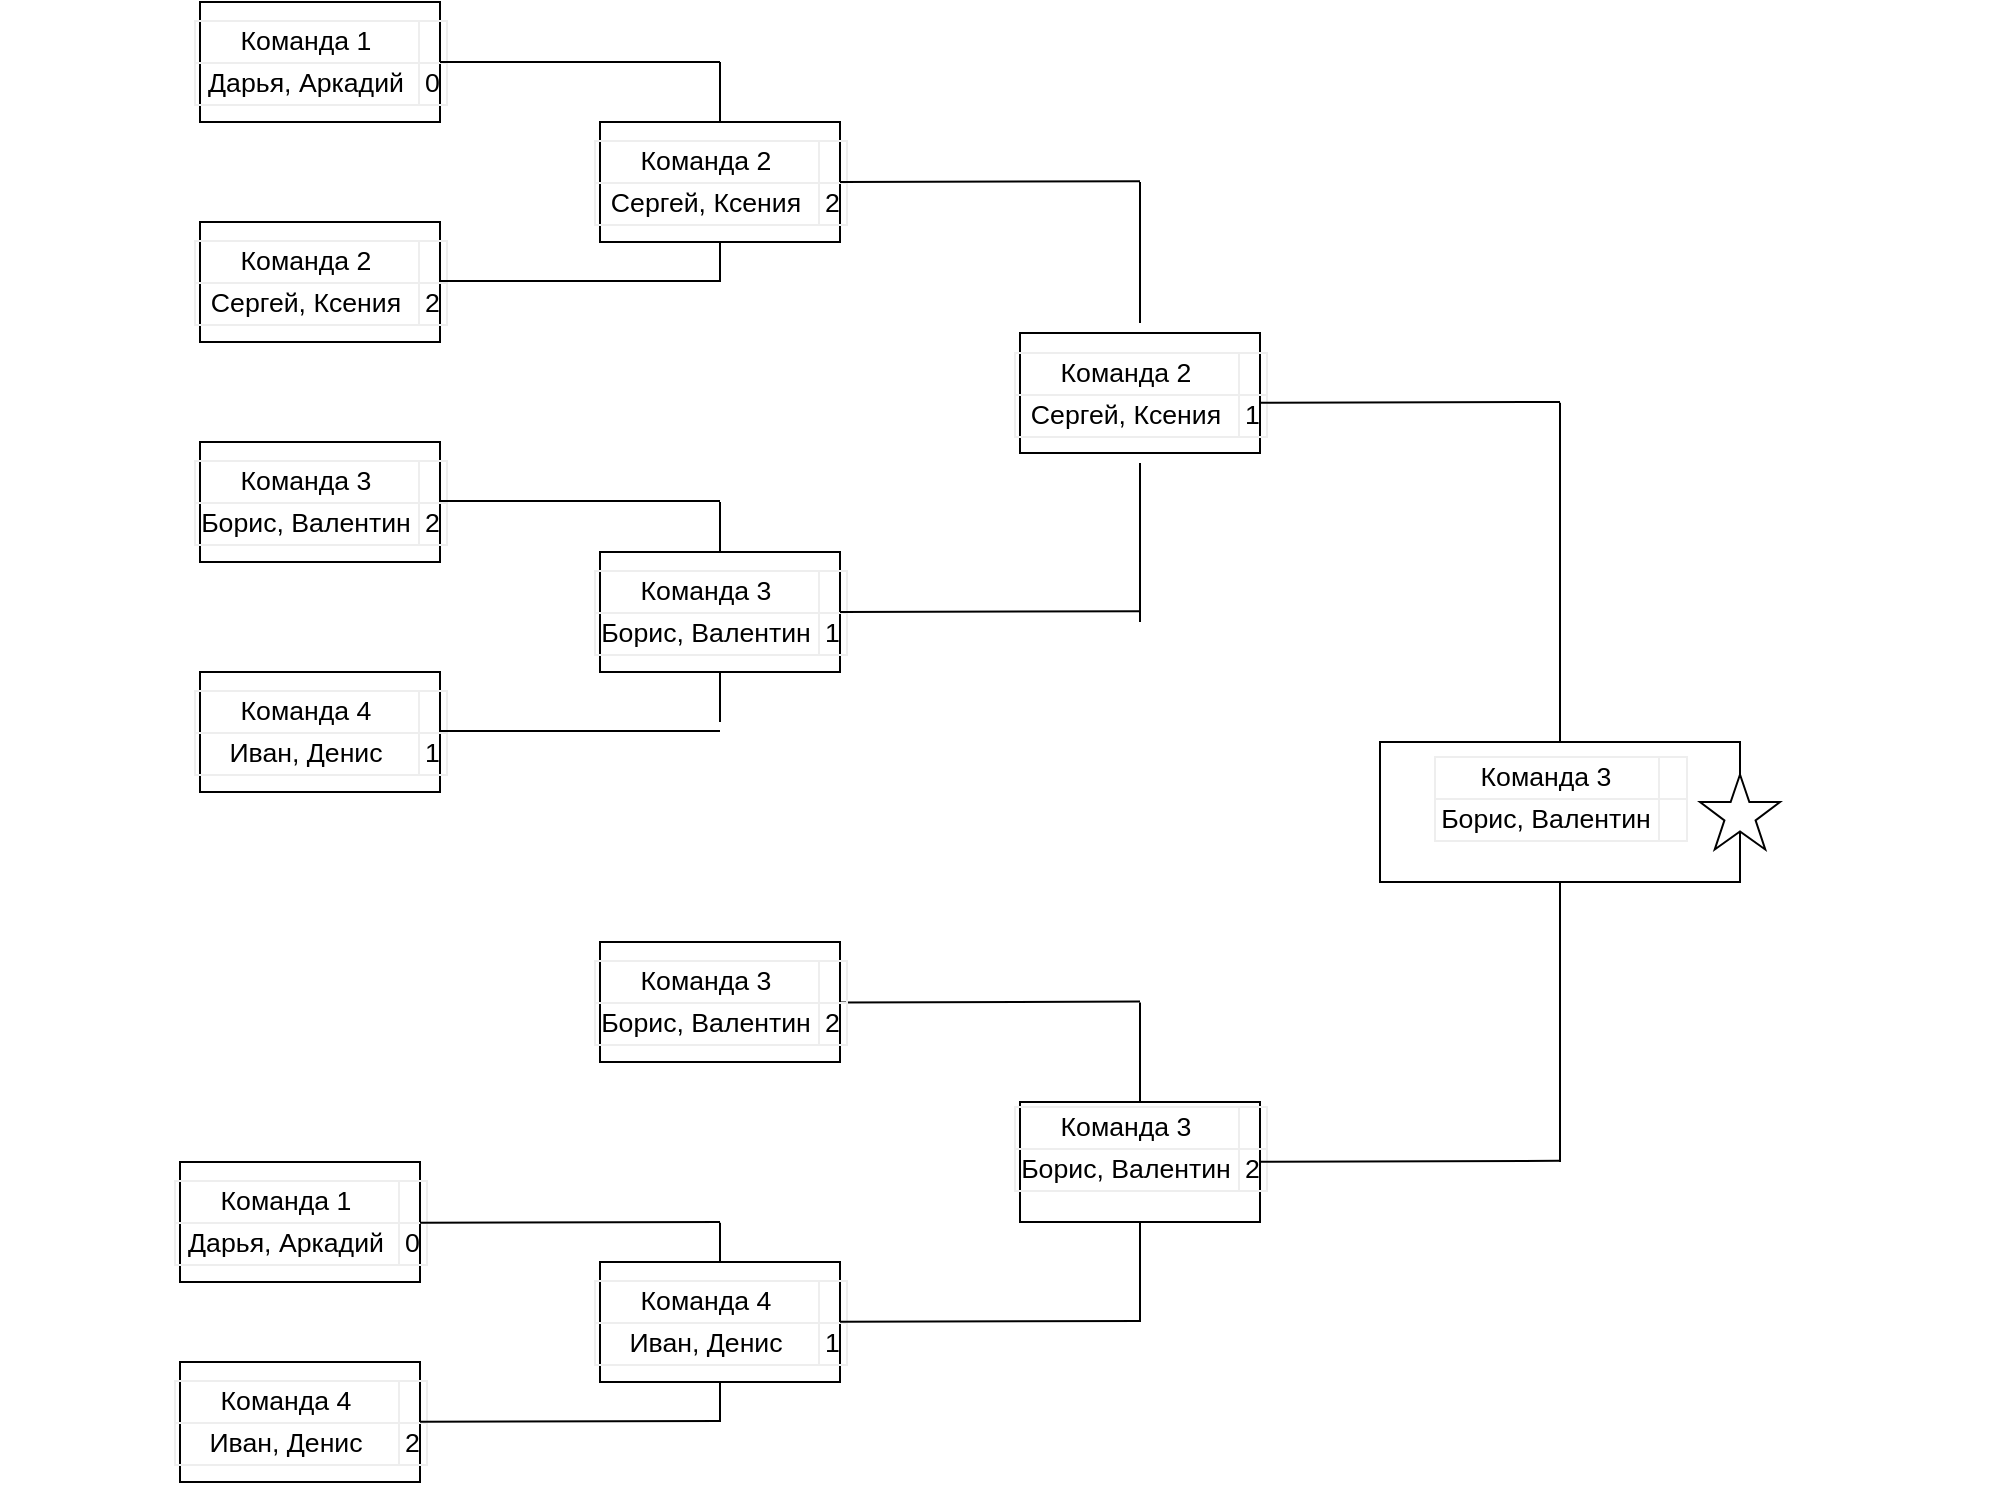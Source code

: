 <mxfile version="20.6.0" type="github">
  <diagram id="Yr7s-QWioUc8-iMmHpMV" name="Страница 1">
    <mxGraphModel dx="1673" dy="848" grid="1" gridSize="10" guides="1" tooltips="1" connect="1" arrows="1" fold="1" page="1" pageScale="1" pageWidth="827" pageHeight="1169" math="0" shadow="0">
      <root>
        <mxCell id="0" />
        <mxCell id="1" parent="0" />
        <mxCell id="2BTD2QdhYIqXiYjfE8cA-1" value="&lt;table style=&quot;table-layout:fixed;font-size:10pt;font-family:Arial;width:0px;border-collapse:collapse;border:none&quot; dir=&quot;ltr&quot; cellspacing=&quot;0&quot; cellpadding=&quot;0&quot; border=&quot;1&quot;&gt;&lt;colgroup&gt;&lt;col width=&quot;112&quot;&gt;&lt;col width=&quot;14&quot;&gt;&lt;/colgroup&gt;&lt;tbody&gt;&lt;tr style=&quot;height:21px;&quot;&gt;&lt;td data-sheets-value=&quot;{&amp;quot;1&amp;quot;:2,&amp;quot;2&amp;quot;:&amp;quot;Команда 1&amp;quot;}&quot; style=&quot;overflow:hidden;padding:2px 3px 2px 3px;vertical-align:bottom;&quot;&gt;Команда 1&lt;/td&gt;&lt;td style=&quot;overflow:hidden;padding:2px 3px 2px 3px;vertical-align:bottom;&quot;&gt;&lt;br&gt;&lt;/td&gt;&lt;/tr&gt;&lt;tr style=&quot;height:21px;&quot;&gt;&lt;td data-sheets-value=&quot;{&amp;quot;1&amp;quot;:2,&amp;quot;2&amp;quot;:&amp;quot;Дарья, Аркадий&amp;quot;}&quot; style=&quot;overflow:hidden;padding:2px 3px 2px 3px;vertical-align:bottom;&quot;&gt;Дарья, Аркадий&lt;/td&gt;&lt;td data-sheets-value=&quot;{&amp;quot;1&amp;quot;:3,&amp;quot;3&amp;quot;:0}&quot; style=&quot;overflow:hidden;padding:2px 3px 2px 3px;vertical-align:bottom;text-align:right;&quot;&gt;0&lt;/td&gt;&lt;/tr&gt;&lt;/tbody&gt;&lt;/table&gt;" style="rounded=0;whiteSpace=wrap;html=1;" parent="1" vertex="1">
          <mxGeometry x="230" y="250" width="120" height="60" as="geometry" />
        </mxCell>
        <mxCell id="2BTD2QdhYIqXiYjfE8cA-2" value="&lt;table style=&quot;table-layout:fixed;font-size:10pt;font-family:Arial;width:0px;border-collapse:collapse;border:none&quot; dir=&quot;ltr&quot; cellspacing=&quot;0&quot; cellpadding=&quot;0&quot; border=&quot;1&quot;&gt;&lt;colgroup&gt;&lt;col width=&quot;112&quot;&gt;&lt;col width=&quot;14&quot;&gt;&lt;/colgroup&gt;&lt;tbody&gt;&lt;tr style=&quot;height:21px;&quot;&gt;&lt;td data-sheets-value=&quot;{&amp;quot;1&amp;quot;:2,&amp;quot;2&amp;quot;:&amp;quot;Команда 2&amp;quot;}&quot; style=&quot;overflow:hidden;padding:2px 3px 2px 3px;vertical-align:bottom;&quot;&gt;Команда 2&lt;/td&gt;&lt;td style=&quot;overflow:hidden;padding:2px 3px 2px 3px;vertical-align:bottom;&quot;&gt;&lt;br&gt;&lt;/td&gt;&lt;/tr&gt;&lt;tr style=&quot;height:21px;&quot;&gt;&lt;td data-sheets-value=&quot;{&amp;quot;1&amp;quot;:2,&amp;quot;2&amp;quot;:&amp;quot;Сергей, Ксения&amp;quot;}&quot; style=&quot;overflow:hidden;padding:2px 3px 2px 3px;vertical-align:bottom;&quot;&gt;Сергей, Ксения&lt;/td&gt;&lt;td data-sheets-value=&quot;{&amp;quot;1&amp;quot;:3,&amp;quot;3&amp;quot;:2}&quot; style=&quot;overflow:hidden;padding:2px 3px 2px 3px;vertical-align:bottom;text-align:right;&quot;&gt;2&lt;/td&gt;&lt;/tr&gt;&lt;/tbody&gt;&lt;/table&gt;" style="rounded=0;whiteSpace=wrap;html=1;" parent="1" vertex="1">
          <mxGeometry x="230" y="360" width="120" height="60" as="geometry" />
        </mxCell>
        <mxCell id="2BTD2QdhYIqXiYjfE8cA-3" value="&lt;table style=&quot;table-layout:fixed;font-size:10pt;font-family:Arial;width:0px;border-collapse:collapse;border:none&quot; dir=&quot;ltr&quot; cellspacing=&quot;0&quot; cellpadding=&quot;0&quot; border=&quot;1&quot;&gt;&lt;colgroup&gt;&lt;col width=&quot;112&quot;&gt;&lt;col width=&quot;14&quot;&gt;&lt;/colgroup&gt;&lt;tbody&gt;&lt;tr style=&quot;height:21px;&quot;&gt;&lt;td data-sheets-value=&quot;{&amp;quot;1&amp;quot;:2,&amp;quot;2&amp;quot;:&amp;quot;Команда 3&amp;quot;}&quot; style=&quot;overflow:hidden;padding:2px 3px 2px 3px;vertical-align:bottom;&quot;&gt;Команда 3&lt;/td&gt;&lt;td style=&quot;overflow:hidden;padding:2px 3px 2px 3px;vertical-align:bottom;&quot;&gt;&lt;br&gt;&lt;/td&gt;&lt;/tr&gt;&lt;tr style=&quot;height:21px;&quot;&gt;&lt;td data-sheets-value=&quot;{&amp;quot;1&amp;quot;:2,&amp;quot;2&amp;quot;:&amp;quot;Борис, Валентин&amp;quot;}&quot; style=&quot;overflow:hidden;padding:2px 3px 2px 3px;vertical-align:bottom;&quot;&gt;Борис, Валентин&lt;/td&gt;&lt;td data-sheets-value=&quot;{&amp;quot;1&amp;quot;:3,&amp;quot;3&amp;quot;:2}&quot; style=&quot;overflow:hidden;padding:2px 3px 2px 3px;vertical-align:bottom;text-align:right;&quot;&gt;2&lt;/td&gt;&lt;/tr&gt;&lt;/tbody&gt;&lt;/table&gt;" style="rounded=0;whiteSpace=wrap;html=1;" parent="1" vertex="1">
          <mxGeometry x="230" y="470" width="120" height="60" as="geometry" />
        </mxCell>
        <mxCell id="2BTD2QdhYIqXiYjfE8cA-4" value="&lt;table style=&quot;table-layout:fixed;font-size:10pt;font-family:Arial;width:0px;border-collapse:collapse;border:none&quot; dir=&quot;ltr&quot; cellspacing=&quot;0&quot; cellpadding=&quot;0&quot; border=&quot;1&quot;&gt;&lt;colgroup&gt;&lt;col width=&quot;112&quot;&gt;&lt;col width=&quot;14&quot;&gt;&lt;/colgroup&gt;&lt;tbody&gt;&lt;tr style=&quot;height:21px;&quot;&gt;&lt;td data-sheets-value=&quot;{&amp;quot;1&amp;quot;:2,&amp;quot;2&amp;quot;:&amp;quot;Команда 4&amp;quot;}&quot; style=&quot;overflow:hidden;padding:2px 3px 2px 3px;vertical-align:bottom;&quot;&gt;Команда 4&lt;/td&gt;&lt;td style=&quot;overflow:hidden;padding:2px 3px 2px 3px;vertical-align:bottom;&quot;&gt;&lt;br&gt;&lt;/td&gt;&lt;/tr&gt;&lt;tr style=&quot;height:21px;&quot;&gt;&lt;td data-sheets-value=&quot;{&amp;quot;1&amp;quot;:2,&amp;quot;2&amp;quot;:&amp;quot;Иван, Денис&amp;quot;}&quot; style=&quot;overflow:hidden;padding:2px 3px 2px 3px;vertical-align:bottom;&quot;&gt;Иван, Денис&lt;/td&gt;&lt;td data-sheets-value=&quot;{&amp;quot;1&amp;quot;:3,&amp;quot;3&amp;quot;:1}&quot; style=&quot;overflow:hidden;padding:2px 3px 2px 3px;vertical-align:bottom;text-align:right;&quot;&gt;1&lt;/td&gt;&lt;/tr&gt;&lt;/tbody&gt;&lt;/table&gt;" style="rounded=0;whiteSpace=wrap;html=1;" parent="1" vertex="1">
          <mxGeometry x="230" y="585" width="120" height="60" as="geometry" />
        </mxCell>
        <mxCell id="2BTD2QdhYIqXiYjfE8cA-5" value="" style="endArrow=none;html=1;rounded=0;exitX=1;exitY=0.5;exitDx=0;exitDy=0;" parent="1" source="2BTD2QdhYIqXiYjfE8cA-1" edge="1">
          <mxGeometry width="50" height="50" relative="1" as="geometry">
            <mxPoint x="450" y="280" as="sourcePoint" />
            <mxPoint x="490" y="280" as="targetPoint" />
          </mxGeometry>
        </mxCell>
        <mxCell id="2BTD2QdhYIqXiYjfE8cA-6" value="" style="endArrow=none;html=1;rounded=0;exitX=1;exitY=0.5;exitDx=0;exitDy=0;" parent="1" edge="1">
          <mxGeometry width="50" height="50" relative="1" as="geometry">
            <mxPoint x="350" y="614.5" as="sourcePoint" />
            <mxPoint x="490" y="614.5" as="targetPoint" />
          </mxGeometry>
        </mxCell>
        <mxCell id="2BTD2QdhYIqXiYjfE8cA-7" value="" style="endArrow=none;html=1;rounded=0;exitX=1;exitY=0.5;exitDx=0;exitDy=0;" parent="1" edge="1">
          <mxGeometry width="50" height="50" relative="1" as="geometry">
            <mxPoint x="350" y="499.5" as="sourcePoint" />
            <mxPoint x="490" y="499.5" as="targetPoint" />
          </mxGeometry>
        </mxCell>
        <mxCell id="2BTD2QdhYIqXiYjfE8cA-8" value="" style="endArrow=none;html=1;rounded=0;exitX=1;exitY=0.5;exitDx=0;exitDy=0;" parent="1" edge="1">
          <mxGeometry width="50" height="50" relative="1" as="geometry">
            <mxPoint x="350" y="389.5" as="sourcePoint" />
            <mxPoint x="490" y="389.5" as="targetPoint" />
          </mxGeometry>
        </mxCell>
        <mxCell id="2BTD2QdhYIqXiYjfE8cA-9" value="&lt;table style=&quot;table-layout:fixed;font-size:10pt;font-family:Arial;width:0px;border-collapse:collapse;border:none&quot; dir=&quot;ltr&quot; cellspacing=&quot;0&quot; cellpadding=&quot;0&quot; border=&quot;1&quot;&gt;&lt;colgroup&gt;&lt;col width=&quot;112&quot;&gt;&lt;col width=&quot;14&quot;&gt;&lt;/colgroup&gt;&lt;tbody&gt;&lt;tr style=&quot;height:21px;&quot;&gt;&lt;td data-sheets-value=&quot;{&amp;quot;1&amp;quot;:2,&amp;quot;2&amp;quot;:&amp;quot;Команда 2&amp;quot;}&quot; style=&quot;overflow:hidden;padding:2px 3px 2px 3px;vertical-align:bottom;&quot;&gt;Команда 2&lt;/td&gt;&lt;td style=&quot;overflow:hidden;padding:2px 3px 2px 3px;vertical-align:bottom;&quot;&gt;&lt;br&gt;&lt;/td&gt;&lt;/tr&gt;&lt;tr style=&quot;height:21px;&quot;&gt;&lt;td data-sheets-value=&quot;{&amp;quot;1&amp;quot;:2,&amp;quot;2&amp;quot;:&amp;quot;Сергей, Ксения&amp;quot;}&quot; style=&quot;overflow:hidden;padding:2px 3px 2px 3px;vertical-align:bottom;&quot;&gt;Сергей, Ксения&lt;/td&gt;&lt;td data-sheets-value=&quot;{&amp;quot;1&amp;quot;:3,&amp;quot;3&amp;quot;:2}&quot; style=&quot;overflow:hidden;padding:2px 3px 2px 3px;vertical-align:bottom;text-align:right;&quot;&gt;2&lt;br&gt;&lt;/td&gt;&lt;/tr&gt;&lt;/tbody&gt;&lt;/table&gt;" style="rounded=0;whiteSpace=wrap;html=1;" parent="1" vertex="1">
          <mxGeometry x="430" y="310" width="120" height="60" as="geometry" />
        </mxCell>
        <mxCell id="2BTD2QdhYIqXiYjfE8cA-10" value="&lt;table style=&quot;table-layout:fixed;font-size:10pt;font-family:Arial;width:0px;border-collapse:collapse;border:none&quot; dir=&quot;ltr&quot; cellspacing=&quot;0&quot; cellpadding=&quot;0&quot; border=&quot;1&quot;&gt;&lt;colgroup&gt;&lt;col width=&quot;112&quot;&gt;&lt;col width=&quot;14&quot;&gt;&lt;/colgroup&gt;&lt;tbody&gt;&lt;tr style=&quot;height:21px;&quot;&gt;&lt;td data-sheets-value=&quot;{&amp;quot;1&amp;quot;:2,&amp;quot;2&amp;quot;:&amp;quot;Команда 3&amp;quot;}&quot; style=&quot;overflow:hidden;padding:2px 3px 2px 3px;vertical-align:bottom;&quot;&gt;Команда 3&lt;/td&gt;&lt;td style=&quot;overflow:hidden;padding:2px 3px 2px 3px;vertical-align:bottom;&quot;&gt;&lt;br&gt;&lt;/td&gt;&lt;/tr&gt;&lt;tr style=&quot;height:21px;&quot;&gt;&lt;td data-sheets-value=&quot;{&amp;quot;1&amp;quot;:2,&amp;quot;2&amp;quot;:&amp;quot;Борис, Валентин&amp;quot;}&quot; style=&quot;overflow:hidden;padding:2px 3px 2px 3px;vertical-align:bottom;&quot;&gt;Борис, Валентин&lt;/td&gt;&lt;td data-sheets-value=&quot;{&amp;quot;1&amp;quot;:3,&amp;quot;3&amp;quot;:2}&quot; style=&quot;overflow:hidden;padding:2px 3px 2px 3px;vertical-align:bottom;text-align:right;&quot;&gt;1&lt;br&gt;&lt;/td&gt;&lt;/tr&gt;&lt;/tbody&gt;&lt;/table&gt;" style="rounded=0;whiteSpace=wrap;html=1;" parent="1" vertex="1">
          <mxGeometry x="430" y="525" width="120" height="60" as="geometry" />
        </mxCell>
        <mxCell id="2BTD2QdhYIqXiYjfE8cA-11" value="" style="endArrow=none;html=1;rounded=0;entryX=0.5;entryY=1;entryDx=0;entryDy=0;" parent="1" target="2BTD2QdhYIqXiYjfE8cA-9" edge="1">
          <mxGeometry width="50" height="50" relative="1" as="geometry">
            <mxPoint x="490" y="390" as="sourcePoint" />
            <mxPoint x="520" y="440" as="targetPoint" />
          </mxGeometry>
        </mxCell>
        <mxCell id="2BTD2QdhYIqXiYjfE8cA-14" value="" style="endArrow=none;html=1;rounded=0;exitX=0.5;exitY=0;exitDx=0;exitDy=0;" parent="1" source="2BTD2QdhYIqXiYjfE8cA-9" edge="1">
          <mxGeometry width="50" height="50" relative="1" as="geometry">
            <mxPoint x="470" y="490" as="sourcePoint" />
            <mxPoint x="490" y="280" as="targetPoint" />
          </mxGeometry>
        </mxCell>
        <mxCell id="2BTD2QdhYIqXiYjfE8cA-15" value="" style="endArrow=none;html=1;rounded=0;entryX=0.5;entryY=0;entryDx=0;entryDy=0;" parent="1" edge="1" target="2BTD2QdhYIqXiYjfE8cA-10">
          <mxGeometry width="50" height="50" relative="1" as="geometry">
            <mxPoint x="490" y="500" as="sourcePoint" />
            <mxPoint x="490" y="520" as="targetPoint" />
          </mxGeometry>
        </mxCell>
        <mxCell id="2BTD2QdhYIqXiYjfE8cA-19" value="" style="endArrow=none;html=1;rounded=0;entryX=0.5;entryY=1;entryDx=0;entryDy=0;" parent="1" edge="1" target="2BTD2QdhYIqXiYjfE8cA-10">
          <mxGeometry width="50" height="50" relative="1" as="geometry">
            <mxPoint x="490" y="610" as="sourcePoint" />
            <mxPoint x="490" y="590" as="targetPoint" />
          </mxGeometry>
        </mxCell>
        <mxCell id="2BTD2QdhYIqXiYjfE8cA-22" value="" style="endArrow=none;html=1;rounded=0;exitX=1;exitY=0.5;exitDx=0;exitDy=0;" parent="1" source="2BTD2QdhYIqXiYjfE8cA-10" edge="1">
          <mxGeometry width="50" height="50" relative="1" as="geometry">
            <mxPoint x="560" y="554.58" as="sourcePoint" />
            <mxPoint x="700" y="554.58" as="targetPoint" />
          </mxGeometry>
        </mxCell>
        <mxCell id="2BTD2QdhYIqXiYjfE8cA-23" value="" style="endArrow=none;html=1;rounded=0;exitX=1;exitY=0.5;exitDx=0;exitDy=0;" parent="1" source="2BTD2QdhYIqXiYjfE8cA-9" edge="1">
          <mxGeometry width="50" height="50" relative="1" as="geometry">
            <mxPoint x="560" y="339.58" as="sourcePoint" />
            <mxPoint x="700" y="339.58" as="targetPoint" />
          </mxGeometry>
        </mxCell>
        <mxCell id="2BTD2QdhYIqXiYjfE8cA-24" value="&lt;table style=&quot;table-layout:fixed;font-size:10pt;font-family:Arial;width:0px;border-collapse:collapse;border:none&quot; dir=&quot;ltr&quot; cellspacing=&quot;0&quot; cellpadding=&quot;0&quot; border=&quot;1&quot;&gt;&lt;colgroup&gt;&lt;col width=&quot;112&quot;&gt;&lt;col width=&quot;14&quot;&gt;&lt;/colgroup&gt;&lt;tbody&gt;&lt;tr style=&quot;height:21px;&quot;&gt;&lt;td data-sheets-value=&quot;{&amp;quot;1&amp;quot;:2,&amp;quot;2&amp;quot;:&amp;quot;Команда 2&amp;quot;}&quot; style=&quot;overflow:hidden;padding:2px 3px 2px 3px;vertical-align:bottom;&quot;&gt;Команда 2&lt;/td&gt;&lt;td style=&quot;overflow:hidden;padding:2px 3px 2px 3px;vertical-align:bottom;&quot;&gt;&lt;br&gt;&lt;/td&gt;&lt;/tr&gt;&lt;tr style=&quot;height:21px;&quot;&gt;&lt;td data-sheets-value=&quot;{&amp;quot;1&amp;quot;:2,&amp;quot;2&amp;quot;:&amp;quot;Сергей, Ксения&amp;quot;}&quot; style=&quot;overflow:hidden;padding:2px 3px 2px 3px;vertical-align:bottom;&quot;&gt;Сергей, Ксения&lt;/td&gt;&lt;td data-sheets-value=&quot;{&amp;quot;1&amp;quot;:3,&amp;quot;3&amp;quot;:2}&quot; style=&quot;overflow:hidden;padding:2px 3px 2px 3px;vertical-align:bottom;text-align:right;&quot;&gt;1&lt;br&gt;&lt;/td&gt;&lt;/tr&gt;&lt;/tbody&gt;&lt;/table&gt;" style="rounded=0;whiteSpace=wrap;html=1;" parent="1" vertex="1">
          <mxGeometry x="640" y="415.5" width="120" height="60" as="geometry" />
        </mxCell>
        <mxCell id="2BTD2QdhYIqXiYjfE8cA-25" value="" style="endArrow=none;html=1;rounded=0;" parent="1" edge="1">
          <mxGeometry width="50" height="50" relative="1" as="geometry">
            <mxPoint x="700" y="340" as="sourcePoint" />
            <mxPoint x="700" y="410.5" as="targetPoint" />
          </mxGeometry>
        </mxCell>
        <mxCell id="2BTD2QdhYIqXiYjfE8cA-26" value="" style="endArrow=none;html=1;rounded=0;" parent="1" edge="1">
          <mxGeometry width="50" height="50" relative="1" as="geometry">
            <mxPoint x="700" y="560" as="sourcePoint" />
            <mxPoint x="700" y="480.5" as="targetPoint" />
          </mxGeometry>
        </mxCell>
        <mxCell id="2BTD2QdhYIqXiYjfE8cA-27" value="&amp;nbsp;" style="text;whiteSpace=wrap;html=1;" parent="1" vertex="1">
          <mxGeometry x="850" y="290" width="40" height="40" as="geometry" />
        </mxCell>
        <mxCell id="2BTD2QdhYIqXiYjfE8cA-28" value="&lt;table style=&quot;table-layout:fixed;font-size:10pt;font-family:Arial;width:0px;border-collapse:collapse;border:none&quot; dir=&quot;ltr&quot; cellspacing=&quot;0&quot; cellpadding=&quot;0&quot; border=&quot;1&quot;&gt;&lt;colgroup&gt;&lt;col width=&quot;112&quot;&gt;&lt;col width=&quot;14&quot;&gt;&lt;/colgroup&gt;&lt;tbody&gt;&lt;tr style=&quot;height:21px;&quot;&gt;&lt;td data-sheets-value=&quot;{&amp;quot;1&amp;quot;:2,&amp;quot;2&amp;quot;:&amp;quot;Команда 1&amp;quot;}&quot; style=&quot;overflow:hidden;padding:2px 3px 2px 3px;vertical-align:bottom;&quot;&gt;Команда 1&lt;/td&gt;&lt;td style=&quot;overflow:hidden;padding:2px 3px 2px 3px;vertical-align:bottom;&quot;&gt;&lt;br&gt;&lt;/td&gt;&lt;/tr&gt;&lt;tr style=&quot;height:21px;&quot;&gt;&lt;td data-sheets-value=&quot;{&amp;quot;1&amp;quot;:2,&amp;quot;2&amp;quot;:&amp;quot;Дарья, Аркадий&amp;quot;}&quot; style=&quot;overflow:hidden;padding:2px 3px 2px 3px;vertical-align:bottom;&quot;&gt;Дарья, Аркадий&lt;/td&gt;&lt;td data-sheets-value=&quot;{&amp;quot;1&amp;quot;:3,&amp;quot;3&amp;quot;:0}&quot; style=&quot;overflow:hidden;padding:2px 3px 2px 3px;vertical-align:bottom;text-align:right;&quot;&gt;0&lt;br&gt;&lt;/td&gt;&lt;/tr&gt;&lt;/tbody&gt;&lt;/table&gt;" style="rounded=0;whiteSpace=wrap;html=1;" parent="1" vertex="1">
          <mxGeometry x="220" y="830" width="120" height="60" as="geometry" />
        </mxCell>
        <mxCell id="2BTD2QdhYIqXiYjfE8cA-29" value="&lt;table style=&quot;table-layout:fixed;font-size:10pt;font-family:Arial;width:0px;border-collapse:collapse;border:none&quot; dir=&quot;ltr&quot; cellspacing=&quot;0&quot; cellpadding=&quot;0&quot; border=&quot;1&quot;&gt;&lt;colgroup&gt;&lt;col width=&quot;112&quot;&gt;&lt;col width=&quot;14&quot;&gt;&lt;/colgroup&gt;&lt;tbody&gt;&lt;tr style=&quot;height:21px;&quot;&gt;&lt;td data-sheets-value=&quot;{&amp;quot;1&amp;quot;:2,&amp;quot;2&amp;quot;:&amp;quot;Команда 4&amp;quot;}&quot; style=&quot;overflow:hidden;padding:2px 3px 2px 3px;vertical-align:bottom;&quot;&gt;Команда 4&lt;/td&gt;&lt;td style=&quot;overflow:hidden;padding:2px 3px 2px 3px;vertical-align:bottom;&quot;&gt;&lt;br&gt;&lt;/td&gt;&lt;/tr&gt;&lt;tr style=&quot;height:21px;&quot;&gt;&lt;td data-sheets-value=&quot;{&amp;quot;1&amp;quot;:2,&amp;quot;2&amp;quot;:&amp;quot;Иван, Денис&amp;quot;}&quot; style=&quot;overflow:hidden;padding:2px 3px 2px 3px;vertical-align:bottom;&quot;&gt;Иван, Денис&lt;/td&gt;&lt;td data-sheets-value=&quot;{&amp;quot;1&amp;quot;:3,&amp;quot;3&amp;quot;:1}&quot; style=&quot;overflow:hidden;padding:2px 3px 2px 3px;vertical-align:bottom;text-align:right;&quot;&gt;2&lt;br&gt;&lt;/td&gt;&lt;/tr&gt;&lt;/tbody&gt;&lt;/table&gt;" style="rounded=0;whiteSpace=wrap;html=1;" parent="1" vertex="1">
          <mxGeometry x="220" y="930" width="120" height="60" as="geometry" />
        </mxCell>
        <mxCell id="2BTD2QdhYIqXiYjfE8cA-30" value="" style="endArrow=none;html=1;rounded=0;exitX=1;exitY=0.5;exitDx=0;exitDy=0;" parent="1" edge="1">
          <mxGeometry width="50" height="50" relative="1" as="geometry">
            <mxPoint x="340" y="959.92" as="sourcePoint" />
            <mxPoint x="490" y="959.5" as="targetPoint" />
          </mxGeometry>
        </mxCell>
        <mxCell id="2BTD2QdhYIqXiYjfE8cA-31" value="" style="endArrow=none;html=1;rounded=0;exitX=1;exitY=0.5;exitDx=0;exitDy=0;" parent="1" edge="1">
          <mxGeometry width="50" height="50" relative="1" as="geometry">
            <mxPoint x="340" y="860.42" as="sourcePoint" />
            <mxPoint x="490" y="860" as="targetPoint" />
          </mxGeometry>
        </mxCell>
        <mxCell id="2BTD2QdhYIqXiYjfE8cA-33" value="" style="endArrow=none;html=1;rounded=0;" parent="1" edge="1">
          <mxGeometry width="50" height="50" relative="1" as="geometry">
            <mxPoint x="490" y="860.42" as="sourcePoint" />
            <mxPoint x="490" y="890" as="targetPoint" />
          </mxGeometry>
        </mxCell>
        <mxCell id="2BTD2QdhYIqXiYjfE8cA-34" value="" style="endArrow=none;html=1;rounded=0;entryX=0.5;entryY=1;entryDx=0;entryDy=0;" parent="1" edge="1" target="2BTD2QdhYIqXiYjfE8cA-35">
          <mxGeometry width="50" height="50" relative="1" as="geometry">
            <mxPoint x="490" y="960" as="sourcePoint" />
            <mxPoint x="490" y="950" as="targetPoint" />
          </mxGeometry>
        </mxCell>
        <mxCell id="2BTD2QdhYIqXiYjfE8cA-35" value="&lt;table style=&quot;table-layout:fixed;font-size:10pt;font-family:Arial;width:0px;border-collapse:collapse;border:none&quot; dir=&quot;ltr&quot; cellspacing=&quot;0&quot; cellpadding=&quot;0&quot; border=&quot;1&quot;&gt;&lt;colgroup&gt;&lt;col width=&quot;112&quot;&gt;&lt;col width=&quot;14&quot;&gt;&lt;/colgroup&gt;&lt;tbody&gt;&lt;tr style=&quot;height:21px;&quot;&gt;&lt;td data-sheets-value=&quot;{&amp;quot;1&amp;quot;:2,&amp;quot;2&amp;quot;:&amp;quot;Команда 4&amp;quot;}&quot; style=&quot;overflow:hidden;padding:2px 3px 2px 3px;vertical-align:bottom;&quot;&gt;Команда 4&lt;/td&gt;&lt;td style=&quot;overflow:hidden;padding:2px 3px 2px 3px;vertical-align:bottom;&quot;&gt;&lt;br&gt;&lt;/td&gt;&lt;/tr&gt;&lt;tr style=&quot;height:21px;&quot;&gt;&lt;td data-sheets-value=&quot;{&amp;quot;1&amp;quot;:2,&amp;quot;2&amp;quot;:&amp;quot;Иван, Денис&amp;quot;}&quot; style=&quot;overflow:hidden;padding:2px 3px 2px 3px;vertical-align:bottom;&quot;&gt;Иван, Денис&lt;/td&gt;&lt;td data-sheets-value=&quot;{&amp;quot;1&amp;quot;:3,&amp;quot;3&amp;quot;:1}&quot; style=&quot;overflow:hidden;padding:2px 3px 2px 3px;vertical-align:bottom;text-align:right;&quot;&gt;1&lt;br&gt;&lt;/td&gt;&lt;/tr&gt;&lt;/tbody&gt;&lt;/table&gt;" style="rounded=0;whiteSpace=wrap;html=1;" parent="1" vertex="1">
          <mxGeometry x="430" y="880" width="120" height="60" as="geometry" />
        </mxCell>
        <mxCell id="8VfVcRuJm2VkB9UWDhTg-1" value="&amp;nbsp;" style="text;whiteSpace=wrap;html=1;" vertex="1" parent="1">
          <mxGeometry x="430" y="900" width="40" height="40" as="geometry" />
        </mxCell>
        <mxCell id="8VfVcRuJm2VkB9UWDhTg-3" value="" style="endArrow=none;html=1;rounded=0;exitX=1;exitY=0.5;exitDx=0;exitDy=0;" edge="1" parent="1">
          <mxGeometry width="50" height="50" relative="1" as="geometry">
            <mxPoint x="550" y="909.92" as="sourcePoint" />
            <mxPoint x="700" y="909.5" as="targetPoint" />
          </mxGeometry>
        </mxCell>
        <mxCell id="8VfVcRuJm2VkB9UWDhTg-4" value="" style="endArrow=none;html=1;rounded=0;exitX=1;exitY=0.5;exitDx=0;exitDy=0;" edge="1" parent="1">
          <mxGeometry width="50" height="50" relative="1" as="geometry">
            <mxPoint x="550" y="750.21" as="sourcePoint" />
            <mxPoint x="700" y="749.79" as="targetPoint" />
          </mxGeometry>
        </mxCell>
        <mxCell id="8VfVcRuJm2VkB9UWDhTg-5" value="" style="endArrow=none;html=1;rounded=0;entryX=0.5;entryY=0;entryDx=0;entryDy=0;" edge="1" parent="1" target="8VfVcRuJm2VkB9UWDhTg-7">
          <mxGeometry width="50" height="50" relative="1" as="geometry">
            <mxPoint x="700" y="750.21" as="sourcePoint" />
            <mxPoint x="700" y="780" as="targetPoint" />
          </mxGeometry>
        </mxCell>
        <mxCell id="8VfVcRuJm2VkB9UWDhTg-6" value="" style="endArrow=none;html=1;rounded=0;entryX=0.5;entryY=1;entryDx=0;entryDy=0;" edge="1" parent="1" target="8VfVcRuJm2VkB9UWDhTg-7">
          <mxGeometry width="50" height="50" relative="1" as="geometry">
            <mxPoint x="700" y="910" as="sourcePoint" />
            <mxPoint x="700" y="890.71" as="targetPoint" />
          </mxGeometry>
        </mxCell>
        <mxCell id="8VfVcRuJm2VkB9UWDhTg-7" value="&lt;table style=&quot;table-layout:fixed;font-size:10pt;font-family:Arial;width:0px;border-collapse:collapse;border:none&quot; dir=&quot;ltr&quot; cellspacing=&quot;0&quot; cellpadding=&quot;0&quot; border=&quot;1&quot;&gt;&lt;colgroup&gt;&lt;col width=&quot;112&quot;&gt;&lt;col width=&quot;14&quot;&gt;&lt;/colgroup&gt;&lt;tbody&gt;&lt;tr style=&quot;height:21px;&quot;&gt;&lt;td data-sheets-value=&quot;{&amp;quot;1&amp;quot;:2,&amp;quot;2&amp;quot;:&amp;quot;Команда 3&amp;quot;}&quot; style=&quot;overflow:hidden;padding:2px 3px 2px 3px;vertical-align:bottom;&quot;&gt;Команда 3&lt;/td&gt;&lt;td style=&quot;overflow:hidden;padding:2px 3px 2px 3px;vertical-align:bottom;&quot;&gt;&lt;br&gt;&lt;/td&gt;&lt;/tr&gt;&lt;tr style=&quot;height:21px;&quot;&gt;&lt;td data-sheets-value=&quot;{&amp;quot;1&amp;quot;:2,&amp;quot;2&amp;quot;:&amp;quot;Борис, Валентин&amp;quot;}&quot; style=&quot;overflow:hidden;padding:2px 3px 2px 3px;vertical-align:bottom;&quot;&gt;Борис, Валентин&lt;/td&gt;&lt;td data-sheets-value=&quot;{&amp;quot;1&amp;quot;:3,&amp;quot;3&amp;quot;:2}&quot; style=&quot;overflow:hidden;padding:2px 3px 2px 3px;vertical-align:bottom;text-align:right;&quot;&gt;2&lt;br&gt;&lt;/td&gt;&lt;/tr&gt;&lt;/tbody&gt;&lt;/table&gt;&lt;div&gt;&lt;br&gt;&lt;/div&gt;" style="rounded=0;whiteSpace=wrap;html=1;" vertex="1" parent="1">
          <mxGeometry x="640" y="800" width="120" height="60" as="geometry" />
        </mxCell>
        <mxCell id="8VfVcRuJm2VkB9UWDhTg-8" value="&amp;nbsp;" style="text;whiteSpace=wrap;html=1;" vertex="1" parent="1">
          <mxGeometry x="390" y="620" width="40" height="40" as="geometry" />
        </mxCell>
        <mxCell id="8VfVcRuJm2VkB9UWDhTg-13" value="&lt;table style=&quot;table-layout:fixed;font-size:10pt;font-family:Arial;width:0px;border-collapse:collapse;border:none&quot; dir=&quot;ltr&quot; cellspacing=&quot;0&quot; cellpadding=&quot;0&quot; border=&quot;1&quot;&gt;&lt;colgroup&gt;&lt;col width=&quot;112&quot;&gt;&lt;col width=&quot;14&quot;&gt;&lt;/colgroup&gt;&lt;tbody&gt;&lt;tr style=&quot;height:21px;&quot;&gt;&lt;td data-sheets-value=&quot;{&amp;quot;1&amp;quot;:2,&amp;quot;2&amp;quot;:&amp;quot;Команда 3&amp;quot;}&quot; style=&quot;overflow:hidden;padding:2px 3px 2px 3px;vertical-align:bottom;&quot;&gt;Команда 3&lt;/td&gt;&lt;td style=&quot;overflow:hidden;padding:2px 3px 2px 3px;vertical-align:bottom;&quot;&gt;&lt;br&gt;&lt;/td&gt;&lt;/tr&gt;&lt;tr style=&quot;height:21px;&quot;&gt;&lt;td data-sheets-value=&quot;{&amp;quot;1&amp;quot;:2,&amp;quot;2&amp;quot;:&amp;quot;Борис, Валентин&amp;quot;}&quot; style=&quot;overflow:hidden;padding:2px 3px 2px 3px;vertical-align:bottom;&quot;&gt;Борис, Валентин&lt;/td&gt;&lt;td data-sheets-value=&quot;{&amp;quot;1&amp;quot;:3,&amp;quot;3&amp;quot;:2}&quot; style=&quot;overflow:hidden;padding:2px 3px 2px 3px;vertical-align:bottom;text-align:right;&quot;&gt;2&lt;br&gt;&lt;/td&gt;&lt;/tr&gt;&lt;/tbody&gt;&lt;/table&gt;" style="rounded=0;whiteSpace=wrap;html=1;" vertex="1" parent="1">
          <mxGeometry x="430" y="720" width="120" height="60" as="geometry" />
        </mxCell>
        <mxCell id="8VfVcRuJm2VkB9UWDhTg-16" value="" style="endArrow=none;html=1;rounded=0;exitX=1;exitY=0.5;exitDx=0;exitDy=0;" edge="1" parent="1">
          <mxGeometry width="50" height="50" relative="1" as="geometry">
            <mxPoint x="760" y="829.83" as="sourcePoint" />
            <mxPoint x="910" y="829.41" as="targetPoint" />
          </mxGeometry>
        </mxCell>
        <mxCell id="8VfVcRuJm2VkB9UWDhTg-17" value="" style="endArrow=none;html=1;rounded=0;exitX=1;exitY=0.5;exitDx=0;exitDy=0;" edge="1" parent="1">
          <mxGeometry width="50" height="50" relative="1" as="geometry">
            <mxPoint x="760" y="450.42" as="sourcePoint" />
            <mxPoint x="910" y="450.0" as="targetPoint" />
          </mxGeometry>
        </mxCell>
        <mxCell id="8VfVcRuJm2VkB9UWDhTg-18" value="" style="endArrow=none;html=1;rounded=0;entryX=0.5;entryY=0;entryDx=0;entryDy=0;" edge="1" parent="1" target="8VfVcRuJm2VkB9UWDhTg-20">
          <mxGeometry width="50" height="50" relative="1" as="geometry">
            <mxPoint x="910" y="450.42" as="sourcePoint" />
            <mxPoint x="910" y="480.21" as="targetPoint" />
          </mxGeometry>
        </mxCell>
        <mxCell id="8VfVcRuJm2VkB9UWDhTg-19" value="" style="endArrow=none;html=1;rounded=0;entryX=0.5;entryY=1;entryDx=0;entryDy=0;" edge="1" parent="1" target="8VfVcRuJm2VkB9UWDhTg-20">
          <mxGeometry width="50" height="50" relative="1" as="geometry">
            <mxPoint x="910" y="830" as="sourcePoint" />
            <mxPoint x="910" y="710.71" as="targetPoint" />
          </mxGeometry>
        </mxCell>
        <mxCell id="8VfVcRuJm2VkB9UWDhTg-20" value="&lt;table style=&quot;table-layout:fixed;font-size:10pt;font-family:Arial;width:0px;border-collapse:collapse;border:none&quot; dir=&quot;ltr&quot; cellspacing=&quot;0&quot; cellpadding=&quot;0&quot; border=&quot;1&quot;&gt;&lt;colgroup&gt;&lt;col width=&quot;112&quot;&gt;&lt;col width=&quot;14&quot;&gt;&lt;/colgroup&gt;&lt;tbody&gt;&lt;tr style=&quot;height:21px;&quot;&gt;&lt;td data-sheets-value=&quot;{&amp;quot;1&amp;quot;:2,&amp;quot;2&amp;quot;:&amp;quot;Команда 3&amp;quot;}&quot; style=&quot;overflow:hidden;padding:2px 3px 2px 3px;vertical-align:bottom;&quot;&gt;Команда 3&lt;/td&gt;&lt;td style=&quot;overflow:hidden;padding:2px 3px 2px 3px;vertical-align:bottom;&quot;&gt;&lt;br&gt;&lt;/td&gt;&lt;/tr&gt;&lt;tr style=&quot;height:21px;&quot;&gt;&lt;td data-sheets-value=&quot;{&amp;quot;1&amp;quot;:2,&amp;quot;2&amp;quot;:&amp;quot;Борис, Валентин&amp;quot;}&quot; style=&quot;overflow:hidden;padding:2px 3px 2px 3px;vertical-align:bottom;&quot;&gt;Борис, Валентин&lt;/td&gt;&lt;td data-sheets-value=&quot;{&amp;quot;1&amp;quot;:3,&amp;quot;3&amp;quot;:2}&quot; style=&quot;overflow:hidden;padding:2px 3px 2px 3px;vertical-align:bottom;text-align:right;&quot;&gt;&lt;br&gt;&lt;/td&gt;&lt;/tr&gt;&lt;/tbody&gt;&lt;/table&gt;&lt;div&gt;&lt;br&gt;&lt;/div&gt;" style="rounded=0;whiteSpace=wrap;html=1;" vertex="1" parent="1">
          <mxGeometry x="820" y="620" width="180" height="70" as="geometry" />
        </mxCell>
        <mxCell id="8VfVcRuJm2VkB9UWDhTg-21" value="&amp;nbsp;" style="text;whiteSpace=wrap;html=1;" vertex="1" parent="1">
          <mxGeometry x="130" y="560" width="40" height="40" as="geometry" />
        </mxCell>
        <mxCell id="8VfVcRuJm2VkB9UWDhTg-22" value="" style="verticalLabelPosition=bottom;verticalAlign=top;html=1;shape=mxgraph.basic.star" vertex="1" parent="1">
          <mxGeometry x="980" y="636.25" width="40" height="37.5" as="geometry" />
        </mxCell>
        <mxCell id="8VfVcRuJm2VkB9UWDhTg-23" value="&amp;nbsp;" style="text;whiteSpace=wrap;html=1;" vertex="1" parent="1">
          <mxGeometry x="1090" y="570" width="40" height="40" as="geometry" />
        </mxCell>
      </root>
    </mxGraphModel>
  </diagram>
</mxfile>
